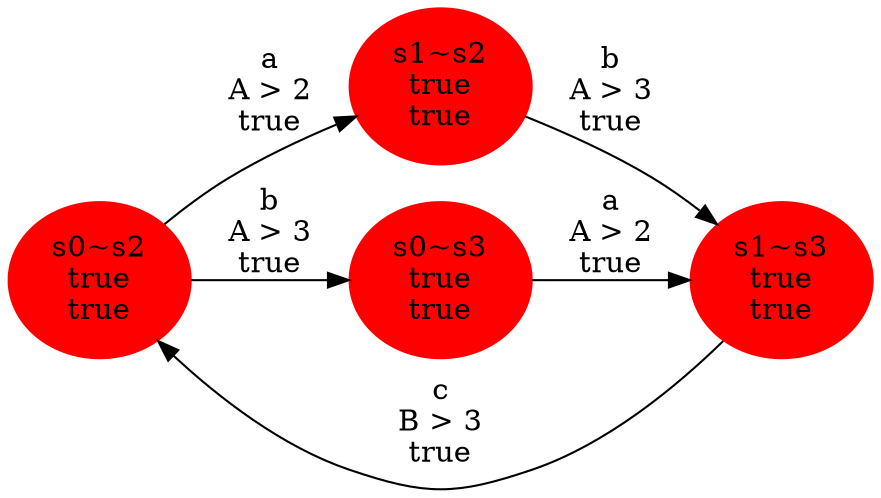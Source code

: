 digraph fourth {
 rankdir=LR;
 size="8,5"
0 [label="s0~s2\ntrue\ntrue",color=red, style=filled];
1 [label="s1~s2\ntrue\ntrue",color=red, style=filled];
2 [label="s0~s3\ntrue\ntrue",color=red, style=filled];
3 [label="s1~s3\ntrue\ntrue",color=red, style=filled];
0 -> 1 [label="a\nA > 2\ntrue"];
0 -> 2 [label="b\nA > 3\ntrue"];
1 -> 3 [label="b\nA > 3\ntrue"];
2 -> 3 [label="a\nA > 2\ntrue"];
3 -> 0 [label="c\nB > 3\ntrue"];
}